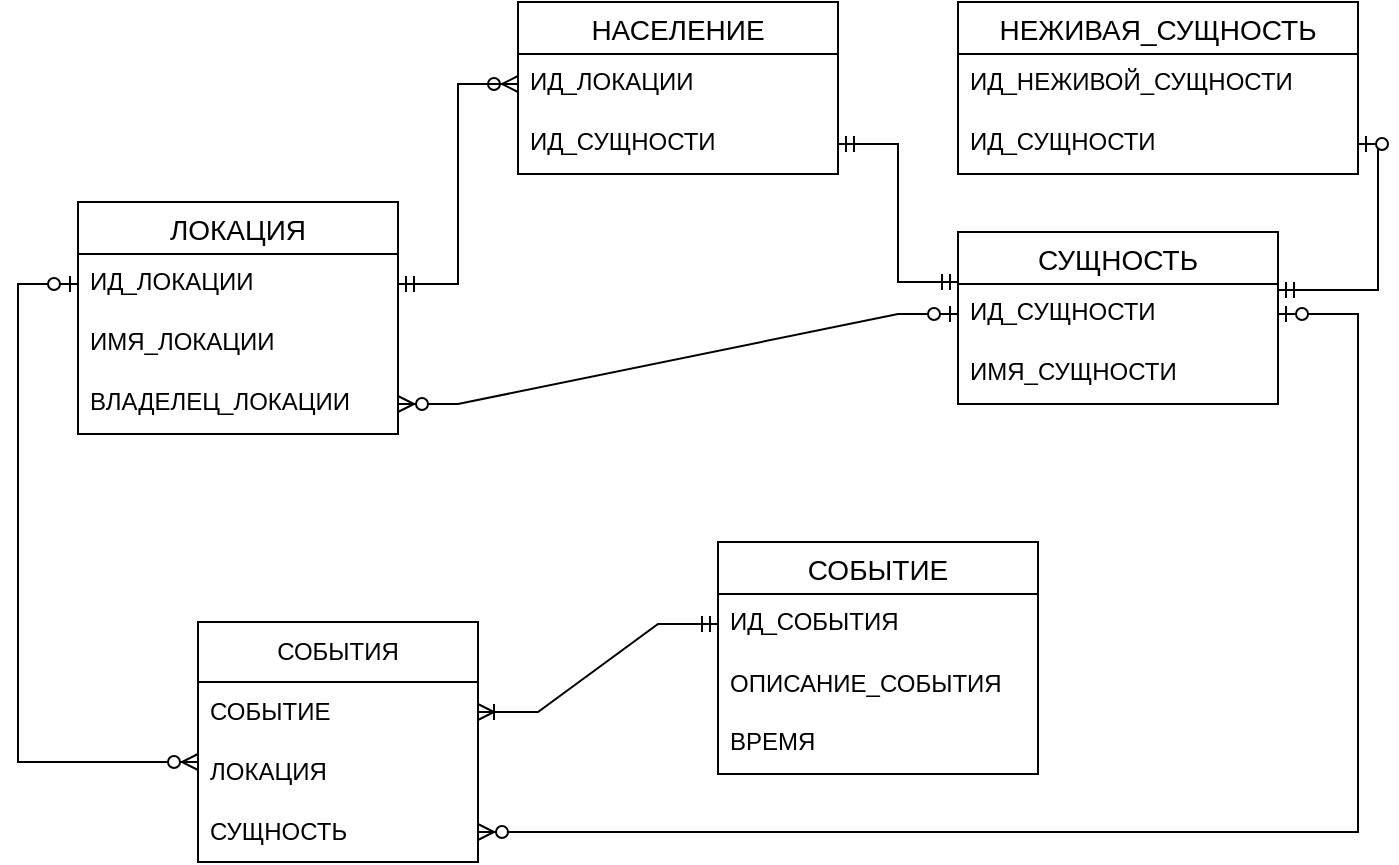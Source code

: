 <mxfile version="20.8.23" type="github">
  <diagram id="R2lEEEUBdFMjLlhIrx00" name="Page-1">
    <mxGraphModel dx="954" dy="647" grid="1" gridSize="10" guides="1" tooltips="1" connect="1" arrows="1" fold="1" page="1" pageScale="1" pageWidth="850" pageHeight="1100" math="0" shadow="0" extFonts="Permanent Marker^https://fonts.googleapis.com/css?family=Permanent+Marker">
      <root>
        <mxCell id="0" />
        <mxCell id="1" parent="0" />
        <mxCell id="rcN5VQXnIb3olyv6kFut-14" value="ЛОКАЦИЯ" style="swimlane;fontStyle=0;childLayout=stackLayout;horizontal=1;startSize=26;horizontalStack=0;resizeParent=1;resizeParentMax=0;resizeLast=0;collapsible=1;marginBottom=0;align=center;fontSize=14;" vertex="1" parent="1">
          <mxGeometry x="50" y="440" width="160" height="116" as="geometry" />
        </mxCell>
        <mxCell id="rcN5VQXnIb3olyv6kFut-15" value="ИД_ЛОКАЦИИ" style="text;strokeColor=none;fillColor=none;spacingLeft=4;spacingRight=4;overflow=hidden;rotatable=0;points=[[0,0.5],[1,0.5]];portConstraint=eastwest;fontSize=12;" vertex="1" parent="rcN5VQXnIb3olyv6kFut-14">
          <mxGeometry y="26" width="160" height="30" as="geometry" />
        </mxCell>
        <mxCell id="rcN5VQXnIb3olyv6kFut-16" value="ИМЯ_ЛОКАЦИИ" style="text;strokeColor=none;fillColor=none;spacingLeft=4;spacingRight=4;overflow=hidden;rotatable=0;points=[[0,0.5],[1,0.5]];portConstraint=eastwest;fontSize=12;" vertex="1" parent="rcN5VQXnIb3olyv6kFut-14">
          <mxGeometry y="56" width="160" height="30" as="geometry" />
        </mxCell>
        <mxCell id="rcN5VQXnIb3olyv6kFut-17" value="ВЛАДЕЛЕЦ_ЛОКАЦИИ" style="text;strokeColor=none;fillColor=none;spacingLeft=4;spacingRight=4;overflow=hidden;rotatable=0;points=[[0,0.5],[1,0.5]];portConstraint=eastwest;fontSize=12;" vertex="1" parent="rcN5VQXnIb3olyv6kFut-14">
          <mxGeometry y="86" width="160" height="30" as="geometry" />
        </mxCell>
        <mxCell id="rcN5VQXnIb3olyv6kFut-18" value="СУЩНОСТЬ" style="swimlane;fontStyle=0;childLayout=stackLayout;horizontal=1;startSize=26;horizontalStack=0;resizeParent=1;resizeParentMax=0;resizeLast=0;collapsible=1;marginBottom=0;align=center;fontSize=14;" vertex="1" parent="1">
          <mxGeometry x="490" y="455" width="160" height="86" as="geometry" />
        </mxCell>
        <mxCell id="rcN5VQXnIb3olyv6kFut-19" value="ИД_СУЩНОСТИ" style="text;strokeColor=none;fillColor=none;spacingLeft=4;spacingRight=4;overflow=hidden;rotatable=0;points=[[0,0.5],[1,0.5]];portConstraint=eastwest;fontSize=12;" vertex="1" parent="rcN5VQXnIb3olyv6kFut-18">
          <mxGeometry y="26" width="160" height="30" as="geometry" />
        </mxCell>
        <mxCell id="rcN5VQXnIb3olyv6kFut-20" value="ИМЯ_СУЩНОСТИ" style="text;strokeColor=none;fillColor=none;spacingLeft=4;spacingRight=4;overflow=hidden;rotatable=0;points=[[0,0.5],[1,0.5]];portConstraint=eastwest;fontSize=12;" vertex="1" parent="rcN5VQXnIb3olyv6kFut-18">
          <mxGeometry y="56" width="160" height="30" as="geometry" />
        </mxCell>
        <mxCell id="rcN5VQXnIb3olyv6kFut-22" value="НАСЕЛЕНИЕ" style="swimlane;fontStyle=0;childLayout=stackLayout;horizontal=1;startSize=26;horizontalStack=0;resizeParent=1;resizeParentMax=0;resizeLast=0;collapsible=1;marginBottom=0;align=center;fontSize=14;" vertex="1" parent="1">
          <mxGeometry x="270" y="340" width="160" height="86" as="geometry" />
        </mxCell>
        <mxCell id="rcN5VQXnIb3olyv6kFut-23" value="ИД_ЛОКАЦИИ" style="text;strokeColor=none;fillColor=none;spacingLeft=4;spacingRight=4;overflow=hidden;rotatable=0;points=[[0,0.5],[1,0.5]];portConstraint=eastwest;fontSize=12;" vertex="1" parent="rcN5VQXnIb3olyv6kFut-22">
          <mxGeometry y="26" width="160" height="30" as="geometry" />
        </mxCell>
        <mxCell id="rcN5VQXnIb3olyv6kFut-24" value="ИД_СУЩНОСТИ" style="text;strokeColor=none;fillColor=none;spacingLeft=4;spacingRight=4;overflow=hidden;rotatable=0;points=[[0,0.5],[1,0.5]];portConstraint=eastwest;fontSize=12;" vertex="1" parent="rcN5VQXnIb3olyv6kFut-22">
          <mxGeometry y="56" width="160" height="30" as="geometry" />
        </mxCell>
        <mxCell id="rcN5VQXnIb3olyv6kFut-26" value="СОБЫТИЕ" style="swimlane;fontStyle=0;childLayout=stackLayout;horizontal=1;startSize=26;horizontalStack=0;resizeParent=1;resizeParentMax=0;resizeLast=0;collapsible=1;marginBottom=0;align=center;fontSize=14;" vertex="1" parent="1">
          <mxGeometry x="370" y="610" width="160" height="116" as="geometry" />
        </mxCell>
        <mxCell id="rcN5VQXnIb3olyv6kFut-27" value="ИД_СОБЫТИЯ" style="text;strokeColor=none;fillColor=none;spacingLeft=4;spacingRight=4;overflow=hidden;rotatable=0;points=[[0,0.5],[1,0.5]];portConstraint=eastwest;fontSize=12;" vertex="1" parent="rcN5VQXnIb3olyv6kFut-26">
          <mxGeometry y="26" width="160" height="30" as="geometry" />
        </mxCell>
        <mxCell id="rcN5VQXnIb3olyv6kFut-32" value="ОПИСАНИЕ_СОБЫТИЯ" style="rounded=0;whiteSpace=wrap;html=1;gradientColor=none;fillColor=none;strokeColor=none;align=left;spacingRight=0;spacingLeft=4;" vertex="1" parent="rcN5VQXnIb3olyv6kFut-26">
          <mxGeometry y="56" width="160" height="30" as="geometry" />
        </mxCell>
        <mxCell id="rcN5VQXnIb3olyv6kFut-28" value="ВРЕМЯ" style="text;strokeColor=none;fillColor=none;spacingLeft=4;spacingRight=4;overflow=hidden;rotatable=0;points=[[0,0.5],[1,0.5]];portConstraint=eastwest;fontSize=12;" vertex="1" parent="rcN5VQXnIb3olyv6kFut-26">
          <mxGeometry y="86" width="160" height="30" as="geometry" />
        </mxCell>
        <mxCell id="rcN5VQXnIb3olyv6kFut-33" value="СОБЫТИЯ" style="swimlane;fontStyle=0;childLayout=stackLayout;horizontal=1;startSize=30;horizontalStack=0;resizeParent=1;resizeParentMax=0;resizeLast=0;collapsible=1;marginBottom=0;whiteSpace=wrap;html=1;fillColor=none;gradientColor=none;" vertex="1" parent="1">
          <mxGeometry x="110" y="650" width="140" height="120" as="geometry" />
        </mxCell>
        <mxCell id="rcN5VQXnIb3olyv6kFut-34" value="СОБЫТИЕ" style="text;strokeColor=none;fillColor=none;align=left;verticalAlign=middle;spacingLeft=4;spacingRight=4;overflow=hidden;points=[[0,0.5],[1,0.5]];portConstraint=eastwest;rotatable=0;whiteSpace=wrap;html=1;" vertex="1" parent="rcN5VQXnIb3olyv6kFut-33">
          <mxGeometry y="30" width="140" height="30" as="geometry" />
        </mxCell>
        <mxCell id="rcN5VQXnIb3olyv6kFut-35" value="ЛОКАЦИЯ" style="text;strokeColor=none;fillColor=none;align=left;verticalAlign=middle;spacingLeft=4;spacingRight=4;overflow=hidden;points=[[0,0.5],[1,0.5]];portConstraint=eastwest;rotatable=0;whiteSpace=wrap;html=1;" vertex="1" parent="rcN5VQXnIb3olyv6kFut-33">
          <mxGeometry y="60" width="140" height="30" as="geometry" />
        </mxCell>
        <mxCell id="rcN5VQXnIb3olyv6kFut-36" value="СУЩНОСТЬ" style="text;strokeColor=none;fillColor=none;align=left;verticalAlign=middle;spacingLeft=4;spacingRight=4;overflow=hidden;points=[[0,0.5],[1,0.5]];portConstraint=eastwest;rotatable=0;whiteSpace=wrap;html=1;" vertex="1" parent="rcN5VQXnIb3olyv6kFut-33">
          <mxGeometry y="90" width="140" height="30" as="geometry" />
        </mxCell>
        <mxCell id="rcN5VQXnIb3olyv6kFut-58" value="" style="edgeStyle=entityRelationEdgeStyle;fontSize=12;html=1;endArrow=ERzeroToMany;endFill=1;rounded=0;" edge="1" parent="1" source="rcN5VQXnIb3olyv6kFut-15" target="rcN5VQXnIb3olyv6kFut-23">
          <mxGeometry width="100" height="100" relative="1" as="geometry">
            <mxPoint x="370" y="610" as="sourcePoint" />
            <mxPoint x="470" y="510" as="targetPoint" />
          </mxGeometry>
        </mxCell>
        <mxCell id="rcN5VQXnIb3olyv6kFut-59" value="" style="edgeStyle=entityRelationEdgeStyle;fontSize=12;html=1;endArrow=ERmandOne;rounded=0;" edge="1" parent="1" source="rcN5VQXnIb3olyv6kFut-23" target="rcN5VQXnIb3olyv6kFut-15">
          <mxGeometry width="100" height="100" relative="1" as="geometry">
            <mxPoint x="370" y="610" as="sourcePoint" />
            <mxPoint x="470" y="510" as="targetPoint" />
          </mxGeometry>
        </mxCell>
        <mxCell id="rcN5VQXnIb3olyv6kFut-60" value="" style="edgeStyle=entityRelationEdgeStyle;fontSize=12;html=1;endArrow=ERmandOne;startArrow=ERmandOne;rounded=0;" edge="1" parent="1" source="rcN5VQXnIb3olyv6kFut-24">
          <mxGeometry width="100" height="100" relative="1" as="geometry">
            <mxPoint x="350" y="610" as="sourcePoint" />
            <mxPoint x="490" y="480" as="targetPoint" />
          </mxGeometry>
        </mxCell>
        <mxCell id="rcN5VQXnIb3olyv6kFut-64" value="" style="edgeStyle=entityRelationEdgeStyle;fontSize=12;html=1;endArrow=ERoneToMany;startArrow=ERmandOne;rounded=0;" edge="1" parent="1" source="rcN5VQXnIb3olyv6kFut-27" target="rcN5VQXnIb3olyv6kFut-34">
          <mxGeometry width="100" height="100" relative="1" as="geometry">
            <mxPoint x="350" y="610" as="sourcePoint" />
            <mxPoint x="450" y="510" as="targetPoint" />
          </mxGeometry>
        </mxCell>
        <mxCell id="rcN5VQXnIb3olyv6kFut-65" value="" style="edgeStyle=entityRelationEdgeStyle;fontSize=12;html=1;endArrow=ERzeroToMany;startArrow=ERzeroToOne;rounded=0;" edge="1" parent="1" source="rcN5VQXnIb3olyv6kFut-19" target="rcN5VQXnIb3olyv6kFut-17">
          <mxGeometry width="100" height="100" relative="1" as="geometry">
            <mxPoint x="300" y="600" as="sourcePoint" />
            <mxPoint x="230" y="570" as="targetPoint" />
          </mxGeometry>
        </mxCell>
        <mxCell id="rcN5VQXnIb3olyv6kFut-66" value="" style="edgeStyle=orthogonalEdgeStyle;fontSize=12;html=1;endArrow=ERzeroToMany;startArrow=ERzeroToOne;rounded=0;exitX=1;exitY=0.5;exitDx=0;exitDy=0;" edge="1" parent="1" source="rcN5VQXnIb3olyv6kFut-19" target="rcN5VQXnIb3olyv6kFut-36">
          <mxGeometry width="100" height="100" relative="1" as="geometry">
            <mxPoint x="680" y="500" as="sourcePoint" />
            <mxPoint x="420" y="550" as="targetPoint" />
            <Array as="points">
              <mxPoint x="690" y="496" />
              <mxPoint x="690" y="755" />
            </Array>
          </mxGeometry>
        </mxCell>
        <mxCell id="rcN5VQXnIb3olyv6kFut-67" value="" style="edgeStyle=orthogonalEdgeStyle;fontSize=12;html=1;endArrow=ERzeroToMany;startArrow=ERzeroToOne;rounded=0;exitX=0;exitY=0.5;exitDx=0;exitDy=0;" edge="1" parent="1" source="rcN5VQXnIb3olyv6kFut-15" target="rcN5VQXnIb3olyv6kFut-35">
          <mxGeometry width="100" height="100" relative="1" as="geometry">
            <mxPoint x="59.9" y="610" as="sourcePoint" />
            <mxPoint x="60" y="700" as="targetPoint" />
            <Array as="points">
              <mxPoint x="20" y="481" />
              <mxPoint x="20" y="720" />
            </Array>
          </mxGeometry>
        </mxCell>
        <mxCell id="rcN5VQXnIb3olyv6kFut-69" value="НЕЖИВАЯ_СУЩНОСТЬ" style="swimlane;fontStyle=0;childLayout=stackLayout;horizontal=1;startSize=26;horizontalStack=0;resizeParent=1;resizeParentMax=0;resizeLast=0;collapsible=1;marginBottom=0;align=center;fontSize=14;fillColor=none;gradientColor=none;" vertex="1" parent="1">
          <mxGeometry x="490" y="340" width="200" height="86" as="geometry" />
        </mxCell>
        <mxCell id="rcN5VQXnIb3olyv6kFut-70" value="ИД_НЕЖИВОЙ_СУЩНОСТИ" style="text;strokeColor=none;fillColor=none;spacingLeft=4;spacingRight=4;overflow=hidden;rotatable=0;points=[[0,0.5],[1,0.5]];portConstraint=eastwest;fontSize=12;" vertex="1" parent="rcN5VQXnIb3olyv6kFut-69">
          <mxGeometry y="26" width="200" height="30" as="geometry" />
        </mxCell>
        <mxCell id="rcN5VQXnIb3olyv6kFut-72" value="ИД_СУЩНОСТИ" style="text;strokeColor=none;fillColor=none;spacingLeft=4;spacingRight=4;overflow=hidden;rotatable=0;points=[[0,0.5],[1,0.5]];portConstraint=eastwest;fontSize=12;" vertex="1" parent="rcN5VQXnIb3olyv6kFut-69">
          <mxGeometry y="56" width="200" height="30" as="geometry" />
        </mxCell>
        <mxCell id="rcN5VQXnIb3olyv6kFut-79" value="" style="edgeStyle=orthogonalEdgeStyle;fontSize=12;html=1;endArrow=ERzeroToOne;startArrow=ERmandOne;rounded=0;entryX=1;entryY=0.5;entryDx=0;entryDy=0;exitX=1;exitY=0.1;exitDx=0;exitDy=0;exitPerimeter=0;" edge="1" parent="1" source="rcN5VQXnIb3olyv6kFut-19" target="rcN5VQXnIb3olyv6kFut-72">
          <mxGeometry width="100" height="100" relative="1" as="geometry">
            <mxPoint x="470" y="490" as="sourcePoint" />
            <mxPoint x="850" y="520" as="targetPoint" />
          </mxGeometry>
        </mxCell>
      </root>
    </mxGraphModel>
  </diagram>
</mxfile>
